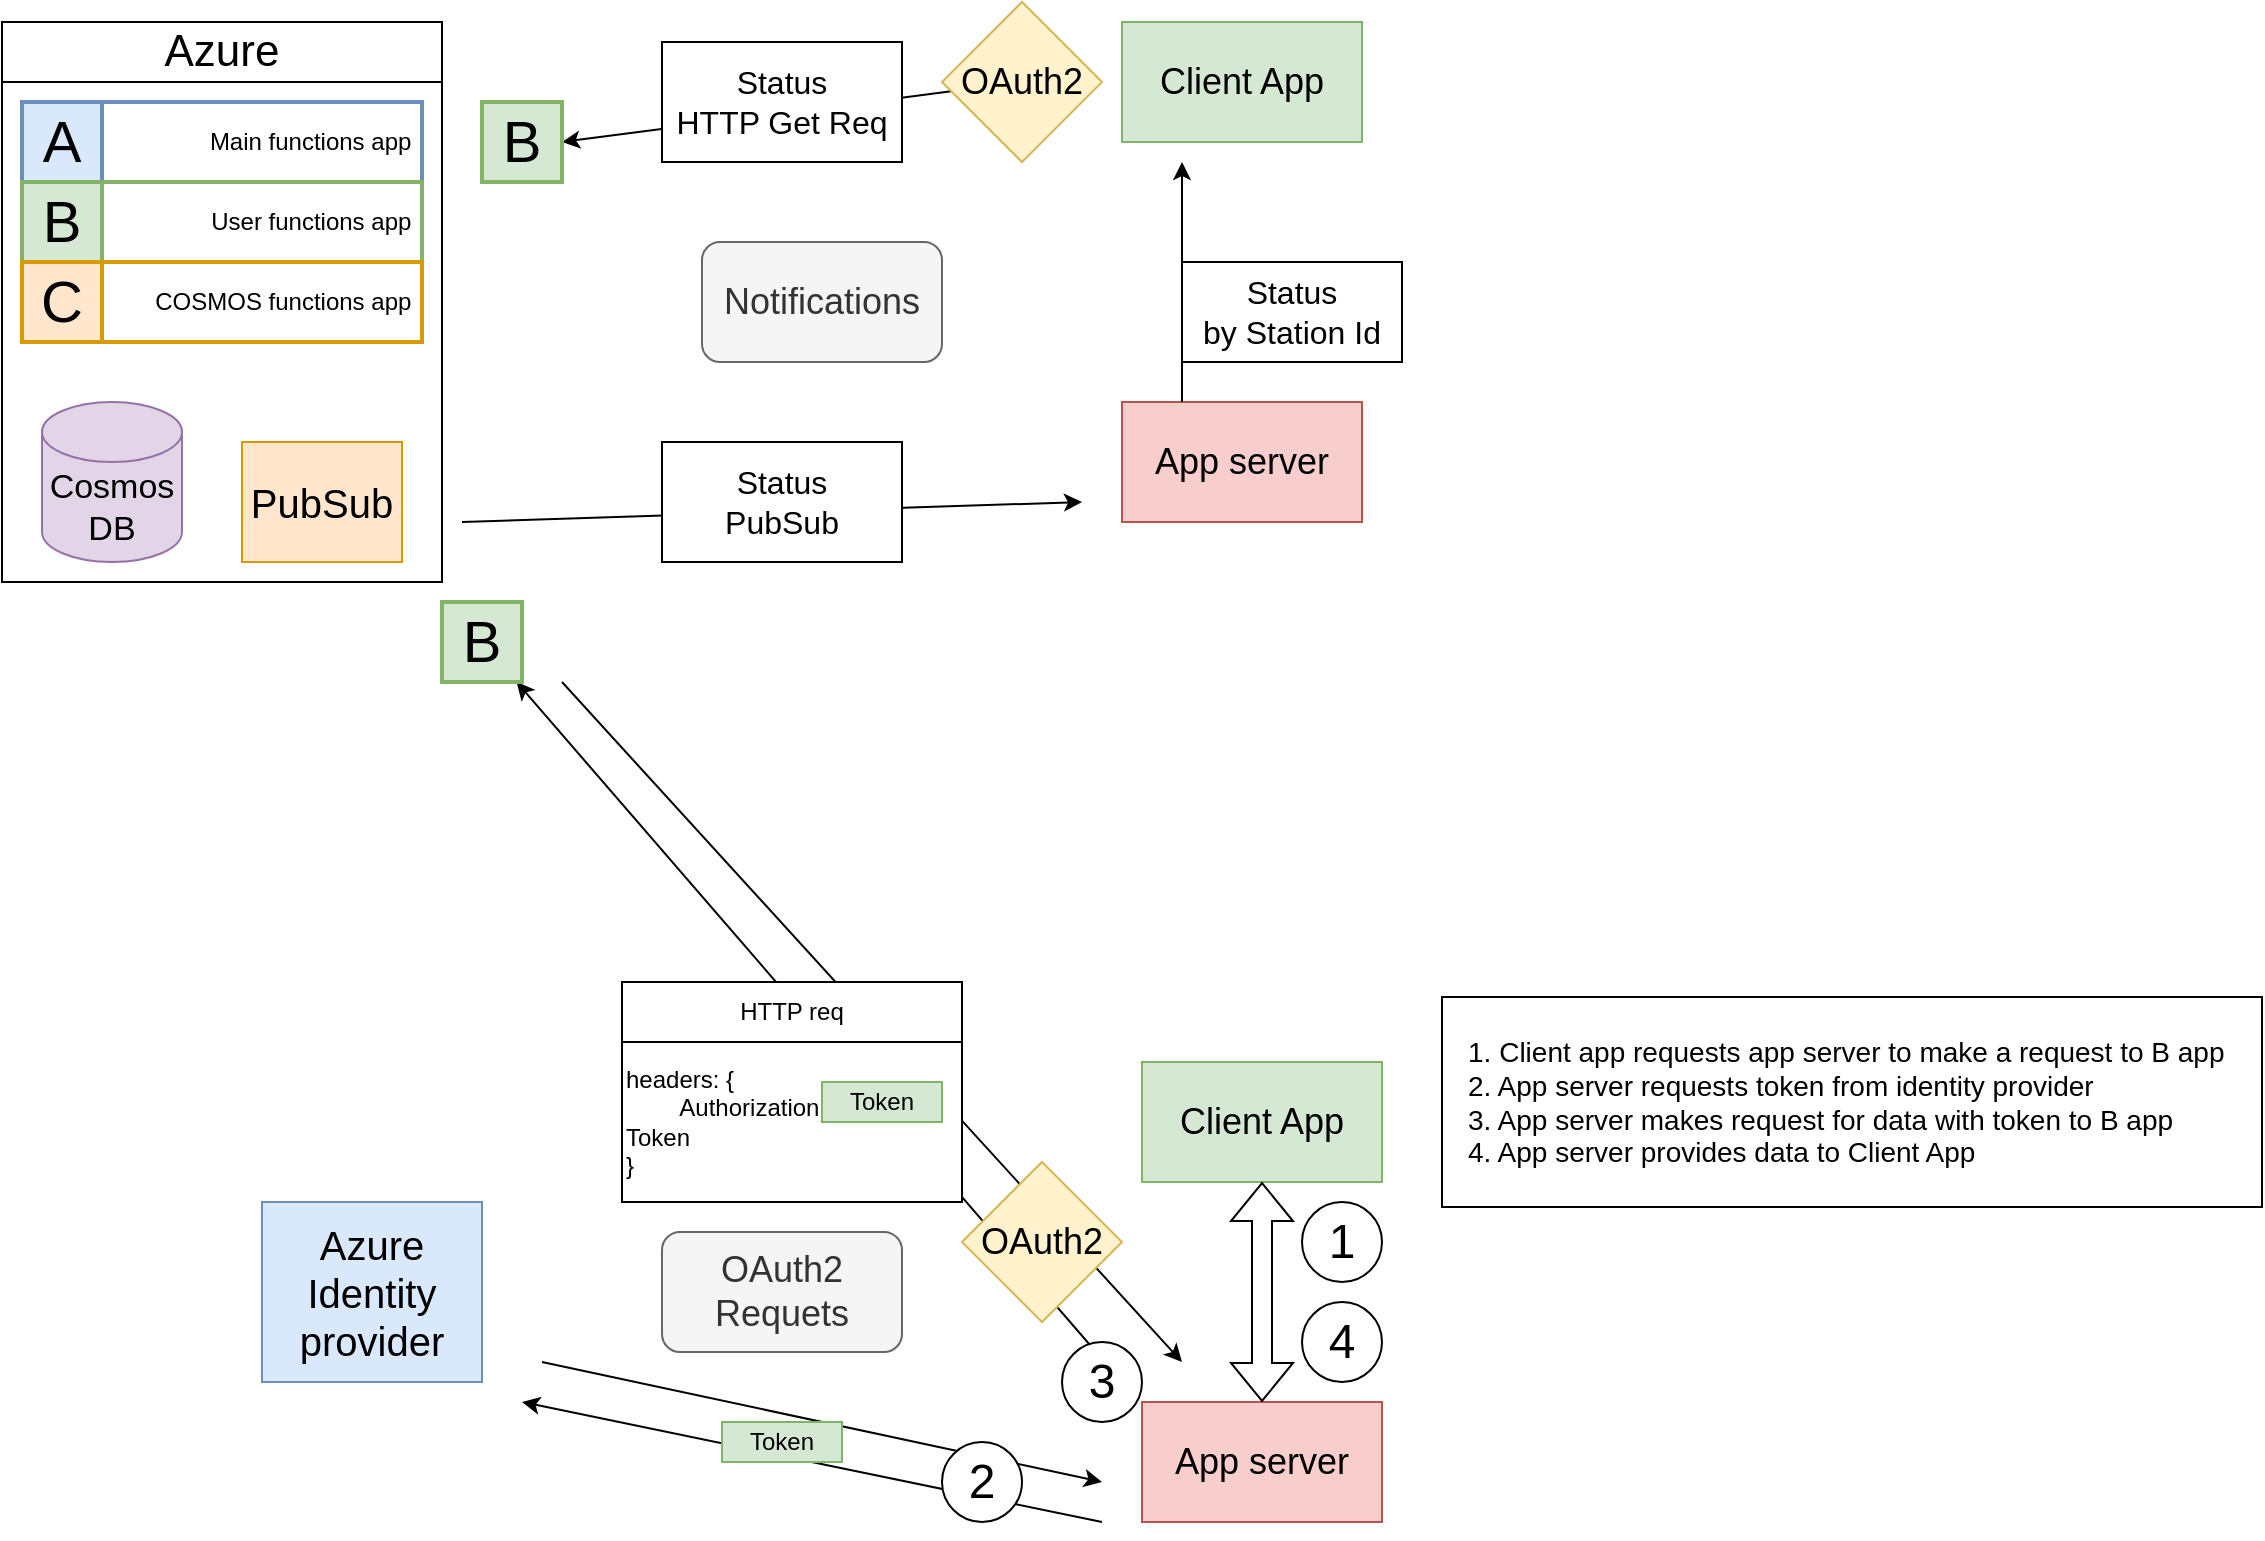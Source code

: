 <mxfile version="23.0.2" type="github">
  <diagram name="Page-1" id="U4XxVE_lrhoj7tFZ85Eu">
    <mxGraphModel dx="1200" dy="818" grid="1" gridSize="10" guides="1" tooltips="1" connect="1" arrows="1" fold="1" page="1" pageScale="1" pageWidth="850" pageHeight="1100" math="0" shadow="0">
      <root>
        <mxCell id="0" />
        <mxCell id="1" parent="0" />
        <mxCell id="Mt_H-fbV9zUOQiiBWVya-1" value="" style="endArrow=classic;html=1;rounded=0;" parent="1" edge="1">
          <mxGeometry width="50" height="50" relative="1" as="geometry">
            <mxPoint x="310" y="570" as="sourcePoint" />
            <mxPoint x="620" y="910" as="targetPoint" />
          </mxGeometry>
        </mxCell>
        <mxCell id="ZNyHvGUWtYXPLLkmg8Z_-25" value="" style="endArrow=classic;html=1;rounded=0;" parent="1" target="ZNyHvGUWtYXPLLkmg8Z_-24" edge="1">
          <mxGeometry width="50" height="50" relative="1" as="geometry">
            <mxPoint x="590" y="920" as="sourcePoint" />
            <mxPoint x="260" y="540" as="targetPoint" />
          </mxGeometry>
        </mxCell>
        <mxCell id="0uyOK0C1Q25ggObMWxDJ-12" value="" style="rounded=0;whiteSpace=wrap;html=1;" parent="1" vertex="1">
          <mxGeometry x="30" y="270" width="220" height="250" as="geometry" />
        </mxCell>
        <mxCell id="0uyOK0C1Q25ggObMWxDJ-1" value="&lt;div&gt;Main functions app&amp;nbsp; &lt;br&gt;&lt;/div&gt;" style="rounded=0;whiteSpace=wrap;html=1;align=right;strokeWidth=2;strokeColor=#6C8EBF;" parent="1" vertex="1">
          <mxGeometry x="40" y="280" width="200" height="40" as="geometry" />
        </mxCell>
        <mxCell id="0uyOK0C1Q25ggObMWxDJ-2" value="&lt;font style=&quot;font-size: 29px;&quot;&gt;A&lt;/font&gt;" style="rounded=0;whiteSpace=wrap;html=1;fillColor=#dae8fc;strokeColor=#6c8ebf;strokeWidth=2;" parent="1" vertex="1">
          <mxGeometry x="40" y="280" width="40" height="40" as="geometry" />
        </mxCell>
        <mxCell id="0uyOK0C1Q25ggObMWxDJ-3" value="&lt;div&gt;User functions app&amp;nbsp; &lt;br&gt;&lt;/div&gt;" style="rounded=0;whiteSpace=wrap;html=1;align=right;strokeWidth=2;strokeColor=#82B366;" parent="1" vertex="1">
          <mxGeometry x="40" y="320" width="200" height="40" as="geometry" />
        </mxCell>
        <mxCell id="0uyOK0C1Q25ggObMWxDJ-4" value="&lt;font style=&quot;font-size: 29px;&quot;&gt;B&lt;/font&gt;" style="rounded=0;whiteSpace=wrap;html=1;fillColor=#d5e8d4;strokeColor=#82B366;strokeWidth=2;" parent="1" vertex="1">
          <mxGeometry x="40" y="320" width="40" height="40" as="geometry" />
        </mxCell>
        <mxCell id="0uyOK0C1Q25ggObMWxDJ-5" value="&lt;div&gt;COSMOS functions app&amp;nbsp; &lt;br&gt;&lt;/div&gt;" style="rounded=0;whiteSpace=wrap;html=1;align=right;strokeWidth=2;strokeColor=#D79B00;" parent="1" vertex="1">
          <mxGeometry x="40" y="360" width="200" height="40" as="geometry" />
        </mxCell>
        <mxCell id="0uyOK0C1Q25ggObMWxDJ-6" value="&lt;font style=&quot;font-size: 29px;&quot;&gt;C&lt;/font&gt;" style="rounded=0;whiteSpace=wrap;html=1;fillColor=#ffe6cc;strokeColor=#d79b00;strokeWidth=2;" parent="1" vertex="1">
          <mxGeometry x="40" y="360" width="40" height="40" as="geometry" />
        </mxCell>
        <mxCell id="0uyOK0C1Q25ggObMWxDJ-9" value="&lt;div style=&quot;font-size: 17px;&quot;&gt;Cosmos&lt;/div&gt;&lt;div style=&quot;font-size: 17px;&quot;&gt;DB&lt;/div&gt;" style="shape=cylinder3;whiteSpace=wrap;html=1;boundedLbl=1;backgroundOutline=1;size=15;fillColor=#e1d5e7;strokeColor=#9673a6;fontSize=17;" parent="1" vertex="1">
          <mxGeometry x="50" y="430" width="70" height="80" as="geometry" />
        </mxCell>
        <mxCell id="0uyOK0C1Q25ggObMWxDJ-10" value="PubSub" style="rounded=0;whiteSpace=wrap;html=1;fillColor=#ffe6cc;strokeColor=#d79b00;fontSize=20;" parent="1" vertex="1">
          <mxGeometry x="150" y="450" width="80" height="60" as="geometry" />
        </mxCell>
        <mxCell id="0uyOK0C1Q25ggObMWxDJ-13" value="Azure" style="rounded=0;whiteSpace=wrap;html=1;fontSize=22;" parent="1" vertex="1">
          <mxGeometry x="30" y="240" width="220" height="30" as="geometry" />
        </mxCell>
        <mxCell id="ZNyHvGUWtYXPLLkmg8Z_-2" value="Client App" style="rounded=0;whiteSpace=wrap;html=1;fontSize=18;fillColor=#d5e8d4;strokeColor=#82b366;" parent="1" vertex="1">
          <mxGeometry x="590" y="240" width="120" height="60" as="geometry" />
        </mxCell>
        <mxCell id="ZNyHvGUWtYXPLLkmg8Z_-3" value="App server" style="rounded=0;whiteSpace=wrap;html=1;fontSize=18;fillColor=#f8cecc;strokeColor=#b85450;" parent="1" vertex="1">
          <mxGeometry x="590" y="430" width="120" height="60" as="geometry" />
        </mxCell>
        <mxCell id="ZNyHvGUWtYXPLLkmg8Z_-4" value="" style="endArrow=classic;html=1;rounded=0;entryX=1;entryY=0.5;entryDx=0;entryDy=0;" parent="1" source="WrOYZ6X67i4L6tlrjV_s-6" target="ZNyHvGUWtYXPLLkmg8Z_-26" edge="1">
          <mxGeometry width="50" height="50" relative="1" as="geometry">
            <mxPoint x="570" y="270" as="sourcePoint" />
            <mxPoint x="290" y="300" as="targetPoint" />
          </mxGeometry>
        </mxCell>
        <mxCell id="ZNyHvGUWtYXPLLkmg8Z_-5" value="Status&lt;br style=&quot;font-size: 16px;&quot;&gt;HTTP Get Req" style="rounded=0;whiteSpace=wrap;html=1;fontSize=16;" parent="1" vertex="1">
          <mxGeometry x="360" y="250" width="120" height="60" as="geometry" />
        </mxCell>
        <mxCell id="ZNyHvGUWtYXPLLkmg8Z_-6" value="" style="endArrow=classic;html=1;rounded=0;" parent="1" edge="1">
          <mxGeometry width="50" height="50" relative="1" as="geometry">
            <mxPoint x="260" y="490" as="sourcePoint" />
            <mxPoint x="570" y="480" as="targetPoint" />
          </mxGeometry>
        </mxCell>
        <mxCell id="ZNyHvGUWtYXPLLkmg8Z_-7" value="&lt;div&gt;Status&lt;/div&gt;&lt;div&gt;PubSub&lt;br&gt;&lt;/div&gt;" style="rounded=0;whiteSpace=wrap;html=1;fontSize=16;" parent="1" vertex="1">
          <mxGeometry x="360" y="450" width="120" height="60" as="geometry" />
        </mxCell>
        <mxCell id="ZNyHvGUWtYXPLLkmg8Z_-8" value="" style="endArrow=classic;html=1;rounded=0;exitX=0.25;exitY=0;exitDx=0;exitDy=0;" parent="1" source="ZNyHvGUWtYXPLLkmg8Z_-3" edge="1">
          <mxGeometry width="50" height="50" relative="1" as="geometry">
            <mxPoint x="400" y="420" as="sourcePoint" />
            <mxPoint x="620" y="310" as="targetPoint" />
          </mxGeometry>
        </mxCell>
        <mxCell id="ZNyHvGUWtYXPLLkmg8Z_-9" value="&lt;div&gt;Status&lt;/div&gt;&lt;div&gt;by Station Id&lt;br&gt;&lt;/div&gt;" style="rounded=0;whiteSpace=wrap;html=1;fontSize=16;" parent="1" vertex="1">
          <mxGeometry x="620" y="360" width="110" height="50" as="geometry" />
        </mxCell>
        <mxCell id="ZNyHvGUWtYXPLLkmg8Z_-11" value="Client App" style="rounded=0;whiteSpace=wrap;html=1;fontSize=18;fillColor=#d5e8d4;strokeColor=#82b366;" parent="1" vertex="1">
          <mxGeometry x="600" y="760" width="120" height="60" as="geometry" />
        </mxCell>
        <mxCell id="ZNyHvGUWtYXPLLkmg8Z_-12" value="App server" style="rounded=0;whiteSpace=wrap;html=1;fontSize=18;fillColor=#f8cecc;strokeColor=#b85450;" parent="1" vertex="1">
          <mxGeometry x="600" y="930" width="120" height="60" as="geometry" />
        </mxCell>
        <mxCell id="ZNyHvGUWtYXPLLkmg8Z_-13" value="&lt;font style=&quot;font-size: 20px;&quot;&gt;Azure Identity&lt;br style=&quot;font-size: 20px;&quot;&gt;provider&lt;br style=&quot;font-size: 20px;&quot;&gt;&lt;/font&gt;" style="rounded=0;whiteSpace=wrap;html=1;fontSize=20;fillColor=#dae8fc;strokeColor=#6c8ebf;" parent="1" vertex="1">
          <mxGeometry x="160" y="830" width="110" height="90" as="geometry" />
        </mxCell>
        <mxCell id="ZNyHvGUWtYXPLLkmg8Z_-14" value="" style="endArrow=classic;html=1;rounded=0;" parent="1" edge="1">
          <mxGeometry width="50" height="50" relative="1" as="geometry">
            <mxPoint x="580" y="990" as="sourcePoint" />
            <mxPoint x="290" y="930" as="targetPoint" />
          </mxGeometry>
        </mxCell>
        <mxCell id="ZNyHvGUWtYXPLLkmg8Z_-15" value="" style="endArrow=classic;html=1;rounded=0;" parent="1" edge="1">
          <mxGeometry width="50" height="50" relative="1" as="geometry">
            <mxPoint x="300" y="910" as="sourcePoint" />
            <mxPoint x="580" y="970" as="targetPoint" />
          </mxGeometry>
        </mxCell>
        <mxCell id="ZNyHvGUWtYXPLLkmg8Z_-17" value="Token" style="rounded=0;whiteSpace=wrap;html=1;fillColor=#d5e8d4;strokeColor=#82b366;" parent="1" vertex="1">
          <mxGeometry x="390" y="940" width="60" height="20" as="geometry" />
        </mxCell>
        <mxCell id="ZNyHvGUWtYXPLLkmg8Z_-18" value="" style="endArrow=classic;html=1;rounded=0;" parent="1" source="ZNyHvGUWtYXPLLkmg8Z_-24" edge="1">
          <mxGeometry width="50" height="50" relative="1" as="geometry">
            <mxPoint x="590" y="920" as="sourcePoint" />
            <mxPoint x="260" y="540" as="targetPoint" />
          </mxGeometry>
        </mxCell>
        <mxCell id="ZNyHvGUWtYXPLLkmg8Z_-19" value="HTTP req" style="rounded=0;whiteSpace=wrap;html=1;" parent="1" vertex="1">
          <mxGeometry x="340" y="720" width="170" height="30" as="geometry" />
        </mxCell>
        <mxCell id="ZNyHvGUWtYXPLLkmg8Z_-20" value="headers: {&lt;br&gt;&lt;div&gt;&lt;span style=&quot;white-space: pre;&quot;&gt;&#x9;&lt;/span&gt;Authorization: Bearer&amp;nbsp; Token&lt;/div&gt;&lt;div&gt;}&lt;br&gt;&lt;/div&gt;" style="rounded=0;whiteSpace=wrap;html=1;align=left;" parent="1" vertex="1">
          <mxGeometry x="340" y="750" width="170" height="80" as="geometry" />
        </mxCell>
        <mxCell id="ZNyHvGUWtYXPLLkmg8Z_-21" value="Token" style="rounded=0;whiteSpace=wrap;html=1;fillColor=#d5e8d4;strokeColor=#82b366;" parent="1" vertex="1">
          <mxGeometry x="440" y="770" width="60" height="20" as="geometry" />
        </mxCell>
        <mxCell id="ZNyHvGUWtYXPLLkmg8Z_-24" value="&lt;font style=&quot;font-size: 29px;&quot;&gt;B&lt;/font&gt;" style="rounded=0;whiteSpace=wrap;html=1;fillColor=#d5e8d4;strokeColor=#82B366;strokeWidth=2;" parent="1" vertex="1">
          <mxGeometry x="250" y="530" width="40" height="40" as="geometry" />
        </mxCell>
        <mxCell id="ZNyHvGUWtYXPLLkmg8Z_-26" value="&lt;font style=&quot;font-size: 29px;&quot;&gt;B&lt;/font&gt;" style="rounded=0;whiteSpace=wrap;html=1;fillColor=#d5e8d4;strokeColor=#82B366;strokeWidth=2;" parent="1" vertex="1">
          <mxGeometry x="270" y="280" width="40" height="40" as="geometry" />
        </mxCell>
        <mxCell id="Z9_RVRDp79np2UPNwhJm-1" value="" style="shape=flexArrow;endArrow=classic;startArrow=classic;html=1;rounded=0;exitX=0.5;exitY=0;exitDx=0;exitDy=0;" parent="1" source="ZNyHvGUWtYXPLLkmg8Z_-12" edge="1">
          <mxGeometry width="100" height="100" relative="1" as="geometry">
            <mxPoint x="570" y="925" as="sourcePoint" />
            <mxPoint x="660" y="820" as="targetPoint" />
          </mxGeometry>
        </mxCell>
        <mxCell id="WrOYZ6X67i4L6tlrjV_s-2" value="&lt;font style=&quot;font-size: 18px;&quot;&gt;Notifications&lt;/font&gt;" style="rounded=1;whiteSpace=wrap;html=1;fillColor=#f5f5f5;fontColor=#333333;strokeColor=#666666;" parent="1" vertex="1">
          <mxGeometry x="380" y="350" width="120" height="60" as="geometry" />
        </mxCell>
        <mxCell id="WrOYZ6X67i4L6tlrjV_s-3" value="&lt;font style=&quot;font-size: 18px;&quot;&gt;OAuth2 Requets&lt;br&gt;&lt;/font&gt;" style="rounded=1;whiteSpace=wrap;html=1;fillColor=#f5f5f5;fontColor=#333333;strokeColor=#666666;" parent="1" vertex="1">
          <mxGeometry x="360" y="845" width="120" height="60" as="geometry" />
        </mxCell>
        <mxCell id="WrOYZ6X67i4L6tlrjV_s-4" value="&lt;font style=&quot;font-size: 18px;&quot;&gt;OAuth2&lt;/font&gt;" style="rhombus;whiteSpace=wrap;html=1;fillColor=#fff2cc;strokeColor=#d6b656;" parent="1" vertex="1">
          <mxGeometry x="510" y="810" width="80" height="80" as="geometry" />
        </mxCell>
        <mxCell id="WrOYZ6X67i4L6tlrjV_s-7" value="" style="endArrow=classic;html=1;rounded=0;entryX=1;entryY=0.5;entryDx=0;entryDy=0;" parent="1" target="WrOYZ6X67i4L6tlrjV_s-6" edge="1">
          <mxGeometry width="50" height="50" relative="1" as="geometry">
            <mxPoint x="570" y="270" as="sourcePoint" />
            <mxPoint x="310" y="300" as="targetPoint" />
          </mxGeometry>
        </mxCell>
        <mxCell id="WrOYZ6X67i4L6tlrjV_s-6" value="&lt;font style=&quot;font-size: 18px;&quot;&gt;OAuth2&lt;/font&gt;" style="rhombus;whiteSpace=wrap;html=1;fillColor=#fff2cc;strokeColor=#d6b656;" parent="1" vertex="1">
          <mxGeometry x="500" y="230" width="80" height="80" as="geometry" />
        </mxCell>
        <mxCell id="WrOYZ6X67i4L6tlrjV_s-8" value="&lt;font style=&quot;font-size: 24px;&quot;&gt;1&lt;/font&gt;" style="ellipse;whiteSpace=wrap;html=1;" parent="1" vertex="1">
          <mxGeometry x="680" y="830" width="40" height="40" as="geometry" />
        </mxCell>
        <mxCell id="WrOYZ6X67i4L6tlrjV_s-9" value="&lt;font style=&quot;font-size: 24px;&quot;&gt;2&lt;/font&gt;" style="ellipse;whiteSpace=wrap;html=1;" parent="1" vertex="1">
          <mxGeometry x="500" y="950" width="40" height="40" as="geometry" />
        </mxCell>
        <mxCell id="WrOYZ6X67i4L6tlrjV_s-11" value="&lt;font style=&quot;font-size: 24px;&quot;&gt;3&lt;/font&gt;" style="ellipse;whiteSpace=wrap;html=1;" parent="1" vertex="1">
          <mxGeometry x="560" y="900" width="40" height="40" as="geometry" />
        </mxCell>
        <mxCell id="WrOYZ6X67i4L6tlrjV_s-14" value="&lt;font style=&quot;font-size: 24px;&quot;&gt;4&lt;/font&gt;" style="ellipse;whiteSpace=wrap;html=1;" parent="1" vertex="1">
          <mxGeometry x="680" y="880" width="40" height="40" as="geometry" />
        </mxCell>
        <mxCell id="WrOYZ6X67i4L6tlrjV_s-15" value="&lt;div align=&quot;left&quot; style=&quot;font-size: 14px;&quot;&gt;&lt;font style=&quot;font-size: 14px;&quot;&gt;1. &lt;/font&gt;Client app&lt;font style=&quot;font-size: 14px;&quot;&gt; requests app server to make a request to B app&lt;/font&gt;&lt;/div&gt;&lt;div align=&quot;left&quot; style=&quot;font-size: 14px;&quot;&gt;2. App server requests token from identity provider&lt;/div&gt;&lt;div align=&quot;left&quot; style=&quot;font-size: 14px;&quot;&gt;3. App server makes request for data with token to B app&lt;br&gt;&lt;/div&gt;&lt;div align=&quot;left&quot; style=&quot;font-size: 14px;&quot;&gt;4. App server provides data to Client App&lt;br&gt;&lt;/div&gt;" style="rounded=0;whiteSpace=wrap;html=1;align=left;spacing=13;" parent="1" vertex="1">
          <mxGeometry x="750" y="727.5" width="410" height="105" as="geometry" />
        </mxCell>
      </root>
    </mxGraphModel>
  </diagram>
</mxfile>
